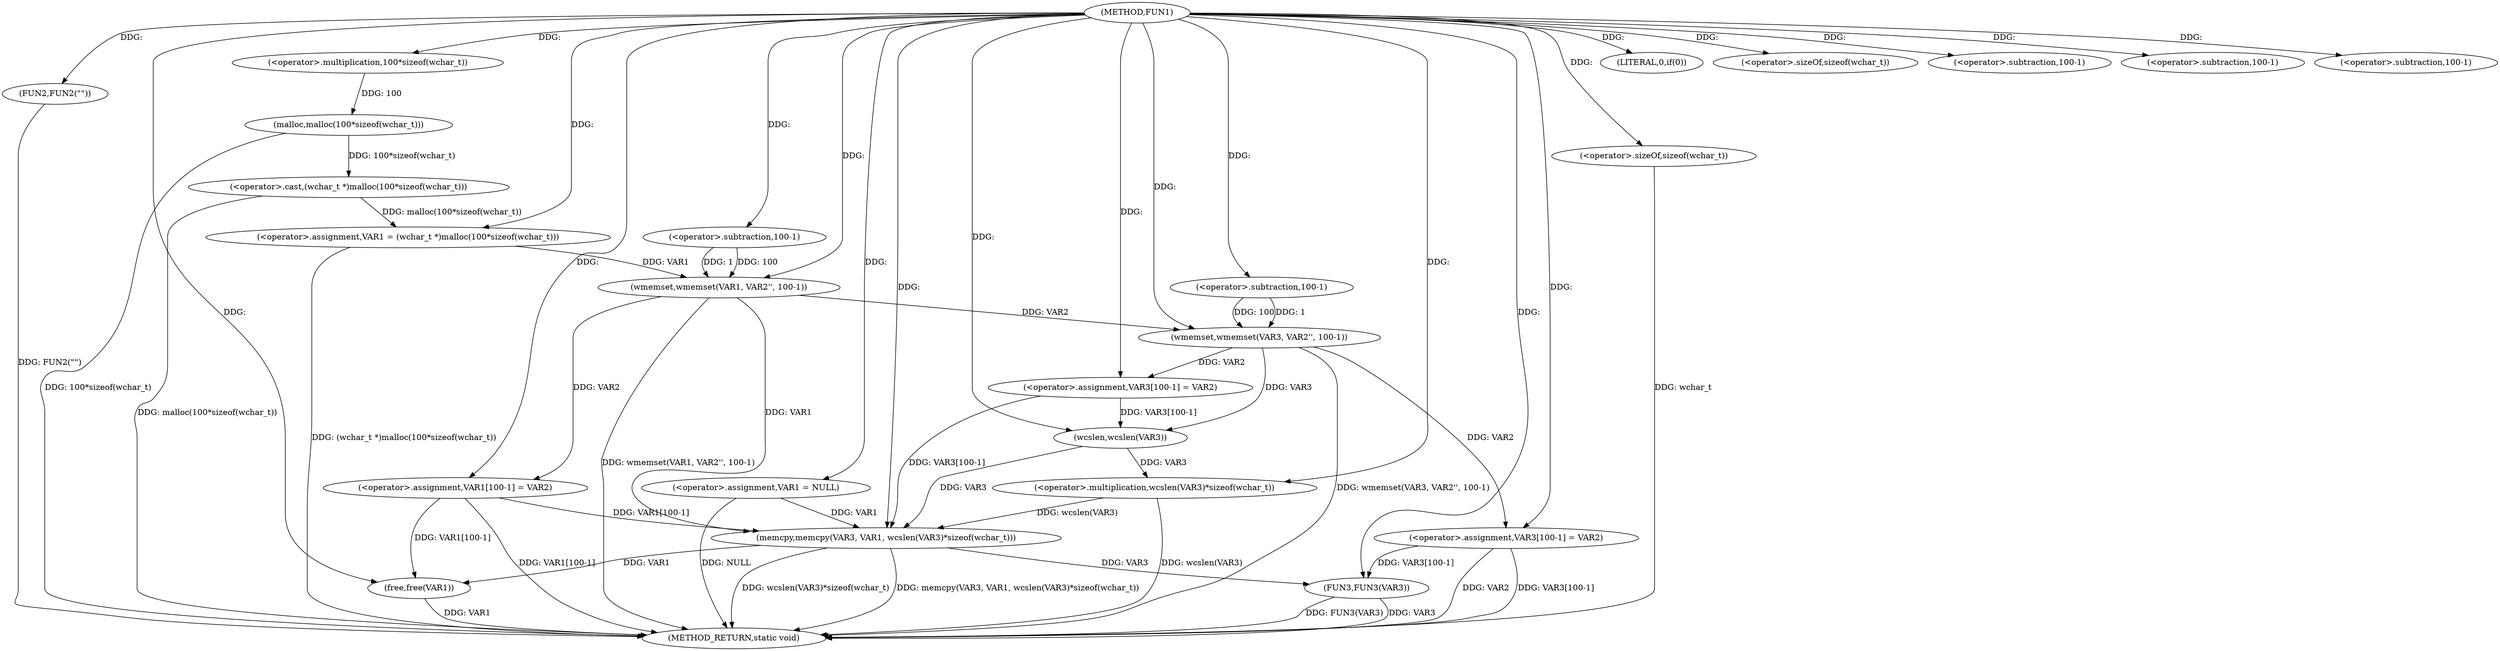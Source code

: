 digraph FUN1 {  
"1000100" [label = "(METHOD,FUN1)" ]
"1000169" [label = "(METHOD_RETURN,static void)" ]
"1000103" [label = "(<operator>.assignment,VAR1 = NULL)" ]
"1000107" [label = "(LITERAL,0,if(0))" ]
"1000109" [label = "(FUN2,FUN2(\"\"))" ]
"1000113" [label = "(<operator>.assignment,VAR1 = (wchar_t *)malloc(100*sizeof(wchar_t)))" ]
"1000115" [label = "(<operator>.cast,(wchar_t *)malloc(100*sizeof(wchar_t)))" ]
"1000117" [label = "(malloc,malloc(100*sizeof(wchar_t)))" ]
"1000118" [label = "(<operator>.multiplication,100*sizeof(wchar_t))" ]
"1000120" [label = "(<operator>.sizeOf,sizeof(wchar_t))" ]
"1000122" [label = "(wmemset,wmemset(VAR1, VAR2'', 100-1))" ]
"1000125" [label = "(<operator>.subtraction,100-1)" ]
"1000128" [label = "(<operator>.assignment,VAR1[100-1] = VAR2)" ]
"1000131" [label = "(<operator>.subtraction,100-1)" ]
"1000137" [label = "(wmemset,wmemset(VAR3, VAR2'', 100-1))" ]
"1000140" [label = "(<operator>.subtraction,100-1)" ]
"1000143" [label = "(<operator>.assignment,VAR3[100-1] = VAR2)" ]
"1000146" [label = "(<operator>.subtraction,100-1)" ]
"1000150" [label = "(memcpy,memcpy(VAR3, VAR1, wcslen(VAR3)*sizeof(wchar_t)))" ]
"1000153" [label = "(<operator>.multiplication,wcslen(VAR3)*sizeof(wchar_t))" ]
"1000154" [label = "(wcslen,wcslen(VAR3))" ]
"1000156" [label = "(<operator>.sizeOf,sizeof(wchar_t))" ]
"1000158" [label = "(<operator>.assignment,VAR3[100-1] = VAR2)" ]
"1000161" [label = "(<operator>.subtraction,100-1)" ]
"1000165" [label = "(FUN3,FUN3(VAR3))" ]
"1000167" [label = "(free,free(VAR1))" ]
  "1000156" -> "1000169"  [ label = "DDG: wchar_t"] 
  "1000103" -> "1000169"  [ label = "DDG: NULL"] 
  "1000165" -> "1000169"  [ label = "DDG: VAR3"] 
  "1000113" -> "1000169"  [ label = "DDG: (wchar_t *)malloc(100*sizeof(wchar_t))"] 
  "1000150" -> "1000169"  [ label = "DDG: wcslen(VAR3)*sizeof(wchar_t)"] 
  "1000117" -> "1000169"  [ label = "DDG: 100*sizeof(wchar_t)"] 
  "1000153" -> "1000169"  [ label = "DDG: wcslen(VAR3)"] 
  "1000122" -> "1000169"  [ label = "DDG: wmemset(VAR1, VAR2'', 100-1)"] 
  "1000150" -> "1000169"  [ label = "DDG: memcpy(VAR3, VAR1, wcslen(VAR3)*sizeof(wchar_t))"] 
  "1000165" -> "1000169"  [ label = "DDG: FUN3(VAR3)"] 
  "1000158" -> "1000169"  [ label = "DDG: VAR3[100-1]"] 
  "1000115" -> "1000169"  [ label = "DDG: malloc(100*sizeof(wchar_t))"] 
  "1000167" -> "1000169"  [ label = "DDG: VAR1"] 
  "1000158" -> "1000169"  [ label = "DDG: VAR2"] 
  "1000128" -> "1000169"  [ label = "DDG: VAR1[100-1]"] 
  "1000137" -> "1000169"  [ label = "DDG: wmemset(VAR3, VAR2'', 100-1)"] 
  "1000109" -> "1000169"  [ label = "DDG: FUN2(\"\")"] 
  "1000100" -> "1000103"  [ label = "DDG: "] 
  "1000100" -> "1000107"  [ label = "DDG: "] 
  "1000100" -> "1000109"  [ label = "DDG: "] 
  "1000115" -> "1000113"  [ label = "DDG: malloc(100*sizeof(wchar_t))"] 
  "1000100" -> "1000113"  [ label = "DDG: "] 
  "1000117" -> "1000115"  [ label = "DDG: 100*sizeof(wchar_t)"] 
  "1000118" -> "1000117"  [ label = "DDG: 100"] 
  "1000100" -> "1000118"  [ label = "DDG: "] 
  "1000100" -> "1000120"  [ label = "DDG: "] 
  "1000113" -> "1000122"  [ label = "DDG: VAR1"] 
  "1000100" -> "1000122"  [ label = "DDG: "] 
  "1000125" -> "1000122"  [ label = "DDG: 100"] 
  "1000125" -> "1000122"  [ label = "DDG: 1"] 
  "1000100" -> "1000125"  [ label = "DDG: "] 
  "1000122" -> "1000128"  [ label = "DDG: VAR2"] 
  "1000100" -> "1000128"  [ label = "DDG: "] 
  "1000100" -> "1000131"  [ label = "DDG: "] 
  "1000100" -> "1000137"  [ label = "DDG: "] 
  "1000122" -> "1000137"  [ label = "DDG: VAR2"] 
  "1000140" -> "1000137"  [ label = "DDG: 100"] 
  "1000140" -> "1000137"  [ label = "DDG: 1"] 
  "1000100" -> "1000140"  [ label = "DDG: "] 
  "1000137" -> "1000143"  [ label = "DDG: VAR2"] 
  "1000100" -> "1000143"  [ label = "DDG: "] 
  "1000100" -> "1000146"  [ label = "DDG: "] 
  "1000154" -> "1000150"  [ label = "DDG: VAR3"] 
  "1000143" -> "1000150"  [ label = "DDG: VAR3[100-1]"] 
  "1000100" -> "1000150"  [ label = "DDG: "] 
  "1000103" -> "1000150"  [ label = "DDG: VAR1"] 
  "1000122" -> "1000150"  [ label = "DDG: VAR1"] 
  "1000128" -> "1000150"  [ label = "DDG: VAR1[100-1]"] 
  "1000153" -> "1000150"  [ label = "DDG: wcslen(VAR3)"] 
  "1000154" -> "1000153"  [ label = "DDG: VAR3"] 
  "1000143" -> "1000154"  [ label = "DDG: VAR3[100-1]"] 
  "1000137" -> "1000154"  [ label = "DDG: VAR3"] 
  "1000100" -> "1000154"  [ label = "DDG: "] 
  "1000100" -> "1000153"  [ label = "DDG: "] 
  "1000100" -> "1000156"  [ label = "DDG: "] 
  "1000100" -> "1000158"  [ label = "DDG: "] 
  "1000137" -> "1000158"  [ label = "DDG: VAR2"] 
  "1000100" -> "1000161"  [ label = "DDG: "] 
  "1000158" -> "1000165"  [ label = "DDG: VAR3[100-1]"] 
  "1000150" -> "1000165"  [ label = "DDG: VAR3"] 
  "1000100" -> "1000165"  [ label = "DDG: "] 
  "1000150" -> "1000167"  [ label = "DDG: VAR1"] 
  "1000128" -> "1000167"  [ label = "DDG: VAR1[100-1]"] 
  "1000100" -> "1000167"  [ label = "DDG: "] 
}
